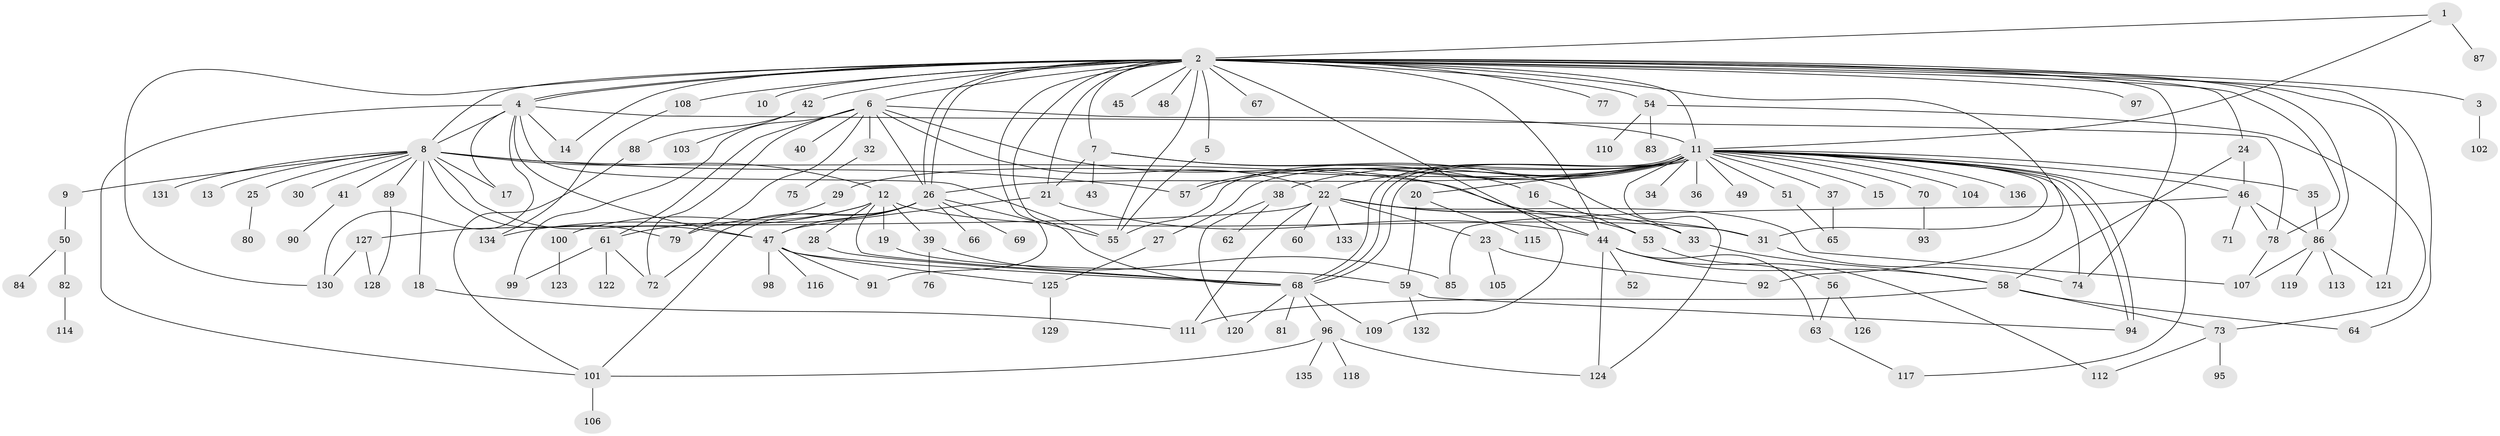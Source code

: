 // coarse degree distribution, {2: 0.25742574257425743, 31: 0.009900990099009901, 10: 0.0297029702970297, 4: 0.0594059405940594, 9: 0.019801980198019802, 5: 0.039603960396039604, 22: 0.009900990099009901, 1: 0.42574257425742573, 29: 0.009900990099009901, 7: 0.019801980198019802, 11: 0.009900990099009901, 3: 0.09900990099009901, 6: 0.009900990099009901}
// Generated by graph-tools (version 1.1) at 2025/23/03/03/25 07:23:49]
// undirected, 136 vertices, 211 edges
graph export_dot {
graph [start="1"]
  node [color=gray90,style=filled];
  1;
  2;
  3;
  4;
  5;
  6;
  7;
  8;
  9;
  10;
  11;
  12;
  13;
  14;
  15;
  16;
  17;
  18;
  19;
  20;
  21;
  22;
  23;
  24;
  25;
  26;
  27;
  28;
  29;
  30;
  31;
  32;
  33;
  34;
  35;
  36;
  37;
  38;
  39;
  40;
  41;
  42;
  43;
  44;
  45;
  46;
  47;
  48;
  49;
  50;
  51;
  52;
  53;
  54;
  55;
  56;
  57;
  58;
  59;
  60;
  61;
  62;
  63;
  64;
  65;
  66;
  67;
  68;
  69;
  70;
  71;
  72;
  73;
  74;
  75;
  76;
  77;
  78;
  79;
  80;
  81;
  82;
  83;
  84;
  85;
  86;
  87;
  88;
  89;
  90;
  91;
  92;
  93;
  94;
  95;
  96;
  97;
  98;
  99;
  100;
  101;
  102;
  103;
  104;
  105;
  106;
  107;
  108;
  109;
  110;
  111;
  112;
  113;
  114;
  115;
  116;
  117;
  118;
  119;
  120;
  121;
  122;
  123;
  124;
  125;
  126;
  127;
  128;
  129;
  130;
  131;
  132;
  133;
  134;
  135;
  136;
  1 -- 2;
  1 -- 11;
  1 -- 87;
  2 -- 3;
  2 -- 4;
  2 -- 4;
  2 -- 5;
  2 -- 6;
  2 -- 7;
  2 -- 8;
  2 -- 10;
  2 -- 11;
  2 -- 14;
  2 -- 21;
  2 -- 24;
  2 -- 26;
  2 -- 26;
  2 -- 42;
  2 -- 44;
  2 -- 45;
  2 -- 48;
  2 -- 54;
  2 -- 55;
  2 -- 64;
  2 -- 67;
  2 -- 68;
  2 -- 74;
  2 -- 77;
  2 -- 78;
  2 -- 86;
  2 -- 91;
  2 -- 92;
  2 -- 97;
  2 -- 108;
  2 -- 109;
  2 -- 121;
  2 -- 130;
  3 -- 102;
  4 -- 8;
  4 -- 14;
  4 -- 17;
  4 -- 47;
  4 -- 55;
  4 -- 78;
  4 -- 101;
  4 -- 130;
  5 -- 55;
  6 -- 11;
  6 -- 22;
  6 -- 26;
  6 -- 32;
  6 -- 40;
  6 -- 44;
  6 -- 61;
  6 -- 72;
  6 -- 79;
  6 -- 99;
  7 -- 16;
  7 -- 21;
  7 -- 33;
  7 -- 43;
  8 -- 9;
  8 -- 12;
  8 -- 13;
  8 -- 17;
  8 -- 18;
  8 -- 25;
  8 -- 30;
  8 -- 31;
  8 -- 41;
  8 -- 47;
  8 -- 57;
  8 -- 79;
  8 -- 89;
  8 -- 131;
  9 -- 50;
  11 -- 15;
  11 -- 20;
  11 -- 22;
  11 -- 26;
  11 -- 27;
  11 -- 29;
  11 -- 31;
  11 -- 34;
  11 -- 35;
  11 -- 36;
  11 -- 37;
  11 -- 38;
  11 -- 46;
  11 -- 49;
  11 -- 51;
  11 -- 55;
  11 -- 57;
  11 -- 57;
  11 -- 68;
  11 -- 68;
  11 -- 68;
  11 -- 70;
  11 -- 74;
  11 -- 94;
  11 -- 94;
  11 -- 104;
  11 -- 117;
  11 -- 124;
  11 -- 136;
  12 -- 19;
  12 -- 28;
  12 -- 31;
  12 -- 39;
  12 -- 68;
  12 -- 100;
  12 -- 134;
  16 -- 53;
  18 -- 111;
  19 -- 59;
  20 -- 59;
  20 -- 115;
  21 -- 44;
  21 -- 47;
  22 -- 23;
  22 -- 33;
  22 -- 53;
  22 -- 60;
  22 -- 107;
  22 -- 111;
  22 -- 127;
  22 -- 133;
  23 -- 92;
  23 -- 105;
  24 -- 46;
  24 -- 58;
  25 -- 80;
  26 -- 47;
  26 -- 55;
  26 -- 61;
  26 -- 66;
  26 -- 69;
  26 -- 72;
  26 -- 101;
  27 -- 125;
  28 -- 68;
  29 -- 79;
  31 -- 74;
  32 -- 75;
  33 -- 58;
  35 -- 86;
  37 -- 65;
  38 -- 62;
  38 -- 120;
  39 -- 76;
  39 -- 85;
  41 -- 90;
  42 -- 88;
  42 -- 103;
  44 -- 52;
  44 -- 58;
  44 -- 63;
  44 -- 112;
  44 -- 124;
  46 -- 71;
  46 -- 78;
  46 -- 85;
  46 -- 86;
  47 -- 68;
  47 -- 91;
  47 -- 98;
  47 -- 116;
  47 -- 125;
  50 -- 82;
  50 -- 84;
  51 -- 65;
  53 -- 56;
  54 -- 73;
  54 -- 83;
  54 -- 110;
  56 -- 63;
  56 -- 126;
  58 -- 64;
  58 -- 73;
  58 -- 111;
  59 -- 94;
  59 -- 132;
  61 -- 72;
  61 -- 99;
  61 -- 122;
  63 -- 117;
  68 -- 81;
  68 -- 96;
  68 -- 109;
  68 -- 120;
  70 -- 93;
  73 -- 95;
  73 -- 112;
  78 -- 107;
  82 -- 114;
  86 -- 107;
  86 -- 113;
  86 -- 119;
  86 -- 121;
  88 -- 101;
  89 -- 128;
  96 -- 101;
  96 -- 118;
  96 -- 124;
  96 -- 135;
  100 -- 123;
  101 -- 106;
  108 -- 134;
  125 -- 129;
  127 -- 128;
  127 -- 130;
}
